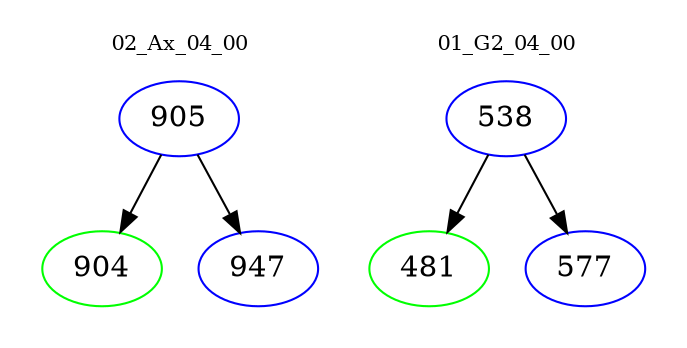 digraph{
subgraph cluster_0 {
color = white
label = "02_Ax_04_00";
fontsize=10;
T0_905 [label="905", color="blue"]
T0_905 -> T0_904 [color="black"]
T0_904 [label="904", color="green"]
T0_905 -> T0_947 [color="black"]
T0_947 [label="947", color="blue"]
}
subgraph cluster_1 {
color = white
label = "01_G2_04_00";
fontsize=10;
T1_538 [label="538", color="blue"]
T1_538 -> T1_481 [color="black"]
T1_481 [label="481", color="green"]
T1_538 -> T1_577 [color="black"]
T1_577 [label="577", color="blue"]
}
}
